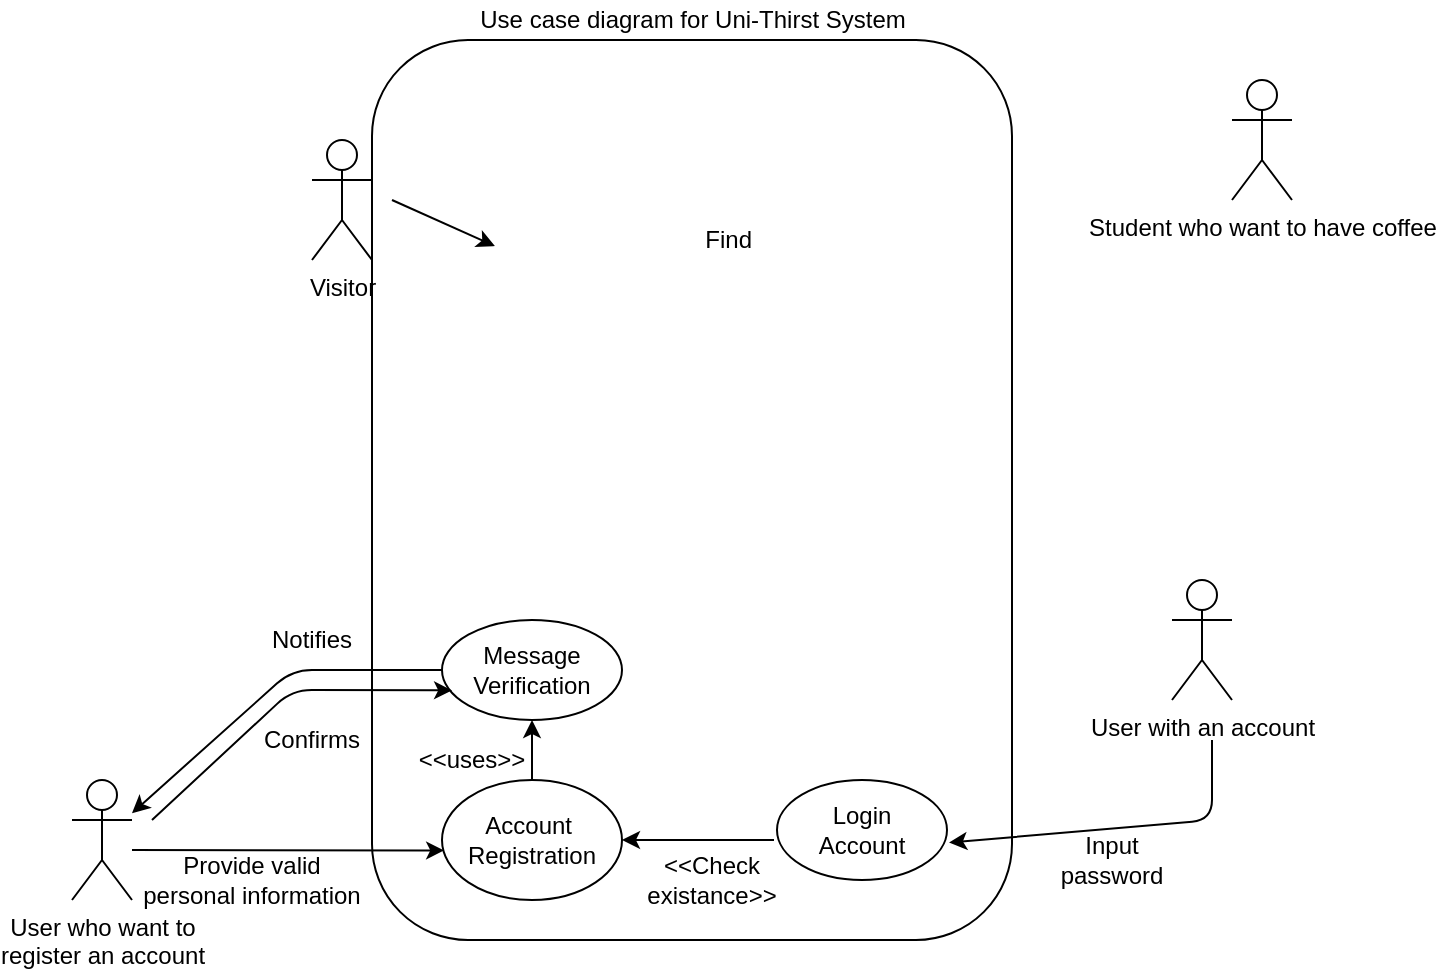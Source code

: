 <mxfile version="14.6.9" type="github">
  <diagram id="EW8y-90sn8qm0zdfdRmy" name="Page-1">
    <mxGraphModel dx="487" dy="223" grid="1" gridSize="10" guides="1" tooltips="1" connect="1" arrows="1" fold="1" page="1" pageScale="1" pageWidth="1169" pageHeight="1654" math="0" shadow="0">
      <root>
        <mxCell id="0" />
        <mxCell id="1" parent="0" />
        <mxCell id="1YWA5LtyOcCbF4ka-4Vv-1" value="" style="rounded=1;whiteSpace=wrap;html=1;" vertex="1" parent="1">
          <mxGeometry x="400" y="200" width="320" height="450" as="geometry" />
        </mxCell>
        <mxCell id="1YWA5LtyOcCbF4ka-4Vv-2" value="Use case diagram for Uni-Thirst System" style="text;html=1;align=center;verticalAlign=middle;resizable=0;points=[];autosize=1;strokeColor=none;" vertex="1" parent="1">
          <mxGeometry x="445" y="180" width="230" height="20" as="geometry" />
        </mxCell>
        <mxCell id="1YWA5LtyOcCbF4ka-4Vv-3" value="Visitor" style="shape=umlActor;verticalLabelPosition=bottom;verticalAlign=top;html=1;outlineConnect=0;" vertex="1" parent="1">
          <mxGeometry x="370" y="250" width="30" height="60" as="geometry" />
        </mxCell>
        <mxCell id="1YWA5LtyOcCbF4ka-4Vv-6" value="User who want to &lt;br&gt;register an account" style="shape=umlActor;verticalLabelPosition=bottom;verticalAlign=top;html=1;outlineConnect=0;" vertex="1" parent="1">
          <mxGeometry x="250" y="570" width="30" height="60" as="geometry" />
        </mxCell>
        <mxCell id="1YWA5LtyOcCbF4ka-4Vv-7" value="User with an account" style="shape=umlActor;verticalLabelPosition=bottom;verticalAlign=top;html=1;outlineConnect=0;" vertex="1" parent="1">
          <mxGeometry x="800" y="470" width="30" height="60" as="geometry" />
        </mxCell>
        <mxCell id="1YWA5LtyOcCbF4ka-4Vv-9" value="Student who want to have coffee" style="shape=umlActor;verticalLabelPosition=bottom;verticalAlign=top;html=1;outlineConnect=0;" vertex="1" parent="1">
          <mxGeometry x="830" y="220" width="30" height="60" as="geometry" />
        </mxCell>
        <mxCell id="1YWA5LtyOcCbF4ka-4Vv-10" value="" style="endArrow=classic;html=1;entryX=0.192;entryY=0.229;entryDx=0;entryDy=0;entryPerimeter=0;" edge="1" parent="1" target="1YWA5LtyOcCbF4ka-4Vv-1">
          <mxGeometry width="50" height="50" relative="1" as="geometry">
            <mxPoint x="410" y="280" as="sourcePoint" />
            <mxPoint x="610" y="330" as="targetPoint" />
          </mxGeometry>
        </mxCell>
        <mxCell id="1YWA5LtyOcCbF4ka-4Vv-11" value="Find&amp;nbsp;" style="text;html=1;strokeColor=none;fillColor=none;align=center;verticalAlign=middle;whiteSpace=wrap;rounded=0;" vertex="1" parent="1">
          <mxGeometry x="560" y="290" width="40" height="20" as="geometry" />
        </mxCell>
        <mxCell id="1YWA5LtyOcCbF4ka-4Vv-13" value="" style="endArrow=classic;html=1;entryX=0.012;entryY=0.587;entryDx=0;entryDy=0;entryPerimeter=0;" edge="1" parent="1" target="1YWA5LtyOcCbF4ka-4Vv-17">
          <mxGeometry width="50" height="50" relative="1" as="geometry">
            <mxPoint x="280" y="605" as="sourcePoint" />
            <mxPoint x="660" y="460" as="targetPoint" />
          </mxGeometry>
        </mxCell>
        <mxCell id="1YWA5LtyOcCbF4ka-4Vv-16" value="Provide valid personal information" style="text;html=1;strokeColor=none;fillColor=none;align=center;verticalAlign=middle;whiteSpace=wrap;rounded=0;" vertex="1" parent="1">
          <mxGeometry x="280" y="610" width="120" height="20" as="geometry" />
        </mxCell>
        <mxCell id="1YWA5LtyOcCbF4ka-4Vv-17" value="" style="ellipse;whiteSpace=wrap;html=1;" vertex="1" parent="1">
          <mxGeometry x="435" y="570" width="90" height="60" as="geometry" />
        </mxCell>
        <mxCell id="1YWA5LtyOcCbF4ka-4Vv-21" value="Account&amp;nbsp;&lt;br&gt;Registration" style="text;html=1;strokeColor=none;fillColor=none;align=center;verticalAlign=middle;whiteSpace=wrap;rounded=0;" vertex="1" parent="1">
          <mxGeometry x="460" y="590" width="40" height="20" as="geometry" />
        </mxCell>
        <mxCell id="1YWA5LtyOcCbF4ka-4Vv-22" value="" style="ellipse;whiteSpace=wrap;html=1;" vertex="1" parent="1">
          <mxGeometry x="435" y="490" width="90" height="50" as="geometry" />
        </mxCell>
        <mxCell id="1YWA5LtyOcCbF4ka-4Vv-23" value="Message Verification" style="text;html=1;strokeColor=none;fillColor=none;align=center;verticalAlign=middle;whiteSpace=wrap;rounded=0;" vertex="1" parent="1">
          <mxGeometry x="460" y="505" width="40" height="20" as="geometry" />
        </mxCell>
        <mxCell id="1YWA5LtyOcCbF4ka-4Vv-25" value="" style="endArrow=classic;html=1;exitX=0.5;exitY=0;exitDx=0;exitDy=0;entryX=0.5;entryY=1;entryDx=0;entryDy=0;" edge="1" parent="1" source="1YWA5LtyOcCbF4ka-4Vv-17" target="1YWA5LtyOcCbF4ka-4Vv-22">
          <mxGeometry width="50" height="50" relative="1" as="geometry">
            <mxPoint x="600" y="500" as="sourcePoint" />
            <mxPoint x="650" y="450" as="targetPoint" />
          </mxGeometry>
        </mxCell>
        <mxCell id="1YWA5LtyOcCbF4ka-4Vv-26" value="&amp;lt;&amp;lt;uses&amp;gt;&amp;gt;" style="text;html=1;strokeColor=none;fillColor=none;align=center;verticalAlign=middle;whiteSpace=wrap;rounded=0;" vertex="1" parent="1">
          <mxGeometry x="430" y="550" width="40" height="20" as="geometry" />
        </mxCell>
        <mxCell id="1YWA5LtyOcCbF4ka-4Vv-27" value="" style="endArrow=classic;html=1;exitX=0;exitY=0.5;exitDx=0;exitDy=0;" edge="1" parent="1" source="1YWA5LtyOcCbF4ka-4Vv-22" target="1YWA5LtyOcCbF4ka-4Vv-6">
          <mxGeometry width="50" height="50" relative="1" as="geometry">
            <mxPoint x="600" y="500" as="sourcePoint" />
            <mxPoint x="310" y="570" as="targetPoint" />
            <Array as="points">
              <mxPoint x="360" y="515" />
            </Array>
          </mxGeometry>
        </mxCell>
        <mxCell id="1YWA5LtyOcCbF4ka-4Vv-29" value="Notifies" style="text;html=1;strokeColor=none;fillColor=none;align=center;verticalAlign=middle;whiteSpace=wrap;rounded=0;" vertex="1" parent="1">
          <mxGeometry x="350" y="490" width="40" height="20" as="geometry" />
        </mxCell>
        <mxCell id="1YWA5LtyOcCbF4ka-4Vv-30" value="" style="endArrow=classic;html=1;entryX=0.056;entryY=0.704;entryDx=0;entryDy=0;entryPerimeter=0;" edge="1" parent="1" target="1YWA5LtyOcCbF4ka-4Vv-22">
          <mxGeometry width="50" height="50" relative="1" as="geometry">
            <mxPoint x="290" y="590" as="sourcePoint" />
            <mxPoint x="470" y="540" as="targetPoint" />
            <Array as="points">
              <mxPoint x="360" y="525" />
            </Array>
          </mxGeometry>
        </mxCell>
        <mxCell id="1YWA5LtyOcCbF4ka-4Vv-31" value="Confirms" style="text;html=1;strokeColor=none;fillColor=none;align=center;verticalAlign=middle;whiteSpace=wrap;rounded=0;" vertex="1" parent="1">
          <mxGeometry x="350" y="540" width="40" height="20" as="geometry" />
        </mxCell>
        <mxCell id="1YWA5LtyOcCbF4ka-4Vv-32" value="" style="ellipse;whiteSpace=wrap;html=1;" vertex="1" parent="1">
          <mxGeometry x="602.5" y="570" width="85" height="50" as="geometry" />
        </mxCell>
        <mxCell id="1YWA5LtyOcCbF4ka-4Vv-33" value="Login&lt;br&gt;Account" style="text;html=1;strokeColor=none;fillColor=none;align=center;verticalAlign=middle;whiteSpace=wrap;rounded=0;" vertex="1" parent="1">
          <mxGeometry x="625" y="585" width="40" height="20" as="geometry" />
        </mxCell>
        <mxCell id="1YWA5LtyOcCbF4ka-4Vv-34" value="" style="endArrow=classic;html=1;entryX=1.012;entryY=0.626;entryDx=0;entryDy=0;entryPerimeter=0;" edge="1" parent="1" target="1YWA5LtyOcCbF4ka-4Vv-32">
          <mxGeometry width="50" height="50" relative="1" as="geometry">
            <mxPoint x="820" y="550" as="sourcePoint" />
            <mxPoint x="530" y="490" as="targetPoint" />
            <Array as="points">
              <mxPoint x="820" y="590" />
            </Array>
          </mxGeometry>
        </mxCell>
        <mxCell id="1YWA5LtyOcCbF4ka-4Vv-36" value="Input password" style="text;html=1;strokeColor=none;fillColor=none;align=center;verticalAlign=middle;whiteSpace=wrap;rounded=0;" vertex="1" parent="1">
          <mxGeometry x="750" y="600" width="40" height="20" as="geometry" />
        </mxCell>
        <mxCell id="1YWA5LtyOcCbF4ka-4Vv-37" value="" style="endArrow=classic;html=1;" edge="1" parent="1" target="1YWA5LtyOcCbF4ka-4Vv-17">
          <mxGeometry width="50" height="50" relative="1" as="geometry">
            <mxPoint x="601" y="600" as="sourcePoint" />
            <mxPoint x="670" y="540" as="targetPoint" />
          </mxGeometry>
        </mxCell>
        <mxCell id="1YWA5LtyOcCbF4ka-4Vv-38" value="&amp;lt;&amp;lt;Check&lt;br&gt;existance&amp;gt;&amp;gt;" style="text;html=1;strokeColor=none;fillColor=none;align=center;verticalAlign=middle;whiteSpace=wrap;rounded=0;" vertex="1" parent="1">
          <mxGeometry x="550" y="610" width="40" height="20" as="geometry" />
        </mxCell>
      </root>
    </mxGraphModel>
  </diagram>
</mxfile>
